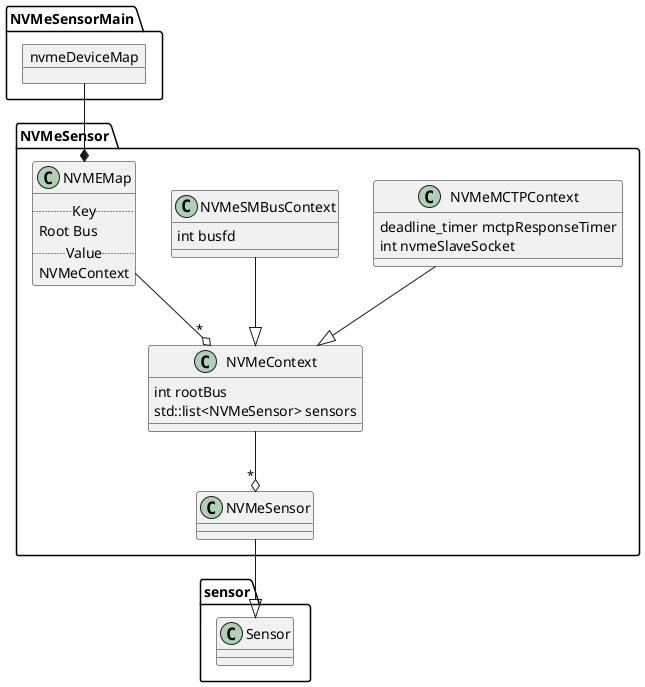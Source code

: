 @startuml
package "sensor" {
class Sensor
}

package "NVMeSensorMain" {
object nvmeDeviceMap
}

package "NVMeSensor" {

class NVMeSensor

class NVMeContext {
int rootBus
std::list<NVMeSensor> sensors
}

class NVMeMCTPContext {
deadline_timer mctpResponseTimer
int nvmeSlaveSocket
}

class NVMeSMBusContext {
int busfd
}

class NVMEMap {
.. Key ..
Root Bus
.. Value ..
NVMeContext
}

NVMEMap --o "*" NVMeContext
NVMeMCTPContext --|> NVMeContext
NVMeSMBusContext --|> NVMeContext
NVMeContext --o "*" NVMeSensor
NVMeSensor --|> Sensor
}

nvmeDeviceMap --* NVMEMap
@enduml
